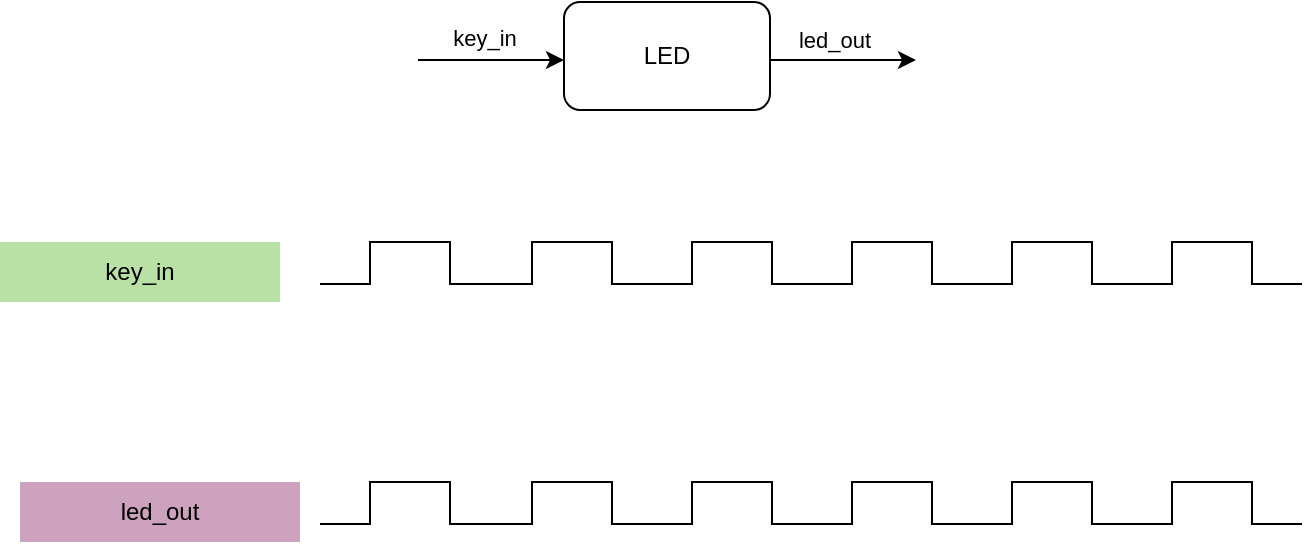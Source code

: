 <mxfile version="20.2.8" type="device"><diagram id="TFO4Mm6d9jC12M77CvP7" name="第 1 页"><mxGraphModel dx="1422" dy="845" grid="1" gridSize="10" guides="1" tooltips="1" connect="1" arrows="1" fold="1" page="1" pageScale="1" pageWidth="827" pageHeight="1169" math="0" shadow="0"><root><mxCell id="0"/><mxCell id="1" parent="0"/><mxCell id="VscuEB1p_1GF77ucKDWb-1" value="LED" style="rounded=1;whiteSpace=wrap;html=1;" vertex="1" parent="1"><mxGeometry x="362" y="240" width="103" height="54" as="geometry"/></mxCell><mxCell id="VscuEB1p_1GF77ucKDWb-2" value="" style="endArrow=classic;html=1;rounded=0;" edge="1" parent="1"><mxGeometry width="50" height="50" relative="1" as="geometry"><mxPoint x="289" y="269" as="sourcePoint"/><mxPoint x="362" y="269" as="targetPoint"/></mxGeometry></mxCell><mxCell id="VscuEB1p_1GF77ucKDWb-4" value="key_in" style="edgeLabel;html=1;align=center;verticalAlign=middle;resizable=0;points=[];" vertex="1" connectable="0" parent="VscuEB1p_1GF77ucKDWb-2"><mxGeometry x="0.186" relative="1" as="geometry"><mxPoint x="-11" y="-11" as="offset"/></mxGeometry></mxCell><mxCell id="VscuEB1p_1GF77ucKDWb-3" value="" style="endArrow=classic;html=1;rounded=0;" edge="1" parent="1"><mxGeometry width="50" height="50" relative="1" as="geometry"><mxPoint x="465.0" y="269" as="sourcePoint"/><mxPoint x="538.0" y="269" as="targetPoint"/></mxGeometry></mxCell><mxCell id="VscuEB1p_1GF77ucKDWb-5" value="led_out" style="edgeLabel;html=1;align=center;verticalAlign=middle;resizable=0;points=[];" vertex="1" connectable="0" parent="VscuEB1p_1GF77ucKDWb-3"><mxGeometry x="-0.441" y="3" relative="1" as="geometry"><mxPoint x="11" y="-7" as="offset"/></mxGeometry></mxCell><mxCell id="VscuEB1p_1GF77ucKDWb-7" value="" style="pointerEvents=1;verticalLabelPosition=bottom;shadow=0;dashed=0;align=center;html=1;verticalAlign=top;shape=mxgraph.electrical.waveforms.pulse_1;" vertex="1" parent="1"><mxGeometry x="240" y="360" width="90" height="21" as="geometry"/></mxCell><mxCell id="VscuEB1p_1GF77ucKDWb-8" value="" style="pointerEvents=1;verticalLabelPosition=bottom;shadow=0;dashed=0;align=center;html=1;verticalAlign=top;shape=mxgraph.electrical.waveforms.pulse_1;" vertex="1" parent="1"><mxGeometry x="321" y="360" width="90" height="21" as="geometry"/></mxCell><mxCell id="VscuEB1p_1GF77ucKDWb-9" value="" style="pointerEvents=1;verticalLabelPosition=bottom;shadow=0;dashed=0;align=center;html=1;verticalAlign=top;shape=mxgraph.electrical.waveforms.pulse_1;" vertex="1" parent="1"><mxGeometry x="401" y="360" width="90" height="21" as="geometry"/></mxCell><mxCell id="VscuEB1p_1GF77ucKDWb-10" value="" style="pointerEvents=1;verticalLabelPosition=bottom;shadow=0;dashed=0;align=center;html=1;verticalAlign=top;shape=mxgraph.electrical.waveforms.pulse_1;" vertex="1" parent="1"><mxGeometry x="481" y="360" width="90" height="21" as="geometry"/></mxCell><mxCell id="VscuEB1p_1GF77ucKDWb-11" value="" style="pointerEvents=1;verticalLabelPosition=bottom;shadow=0;dashed=0;align=center;html=1;verticalAlign=top;shape=mxgraph.electrical.waveforms.pulse_1;" vertex="1" parent="1"><mxGeometry x="561" y="360" width="90" height="21" as="geometry"/></mxCell><mxCell id="VscuEB1p_1GF77ucKDWb-12" value="" style="pointerEvents=1;verticalLabelPosition=bottom;shadow=0;dashed=0;align=center;html=1;verticalAlign=top;shape=mxgraph.electrical.waveforms.pulse_1;" vertex="1" parent="1"><mxGeometry x="641" y="360" width="90" height="21" as="geometry"/></mxCell><mxCell id="VscuEB1p_1GF77ucKDWb-13" value="key_in" style="text;html=1;align=center;verticalAlign=middle;whiteSpace=wrap;rounded=0;fillColor=#B9E0A5;" vertex="1" parent="1"><mxGeometry x="80" y="360" width="140" height="30" as="geometry"/></mxCell><mxCell id="VscuEB1p_1GF77ucKDWb-14" value="led_out" style="text;html=1;align=center;verticalAlign=middle;whiteSpace=wrap;rounded=0;fillColor=#CDA2BE;" vertex="1" parent="1"><mxGeometry x="90" y="480" width="140" height="30" as="geometry"/></mxCell><mxCell id="VscuEB1p_1GF77ucKDWb-15" value="" style="pointerEvents=1;verticalLabelPosition=bottom;shadow=0;dashed=0;align=center;html=1;verticalAlign=top;shape=mxgraph.electrical.waveforms.pulse_1;" vertex="1" parent="1"><mxGeometry x="240" y="480" width="90" height="21" as="geometry"/></mxCell><mxCell id="VscuEB1p_1GF77ucKDWb-16" value="" style="pointerEvents=1;verticalLabelPosition=bottom;shadow=0;dashed=0;align=center;html=1;verticalAlign=top;shape=mxgraph.electrical.waveforms.pulse_1;" vertex="1" parent="1"><mxGeometry x="321" y="480" width="90" height="21" as="geometry"/></mxCell><mxCell id="VscuEB1p_1GF77ucKDWb-17" value="" style="pointerEvents=1;verticalLabelPosition=bottom;shadow=0;dashed=0;align=center;html=1;verticalAlign=top;shape=mxgraph.electrical.waveforms.pulse_1;" vertex="1" parent="1"><mxGeometry x="401" y="480" width="90" height="21" as="geometry"/></mxCell><mxCell id="VscuEB1p_1GF77ucKDWb-18" value="" style="pointerEvents=1;verticalLabelPosition=bottom;shadow=0;dashed=0;align=center;html=1;verticalAlign=top;shape=mxgraph.electrical.waveforms.pulse_1;" vertex="1" parent="1"><mxGeometry x="481" y="480" width="90" height="21" as="geometry"/></mxCell><mxCell id="VscuEB1p_1GF77ucKDWb-19" value="" style="pointerEvents=1;verticalLabelPosition=bottom;shadow=0;dashed=0;align=center;html=1;verticalAlign=top;shape=mxgraph.electrical.waveforms.pulse_1;" vertex="1" parent="1"><mxGeometry x="561" y="480" width="90" height="21" as="geometry"/></mxCell><mxCell id="VscuEB1p_1GF77ucKDWb-20" value="" style="pointerEvents=1;verticalLabelPosition=bottom;shadow=0;dashed=0;align=center;html=1;verticalAlign=top;shape=mxgraph.electrical.waveforms.pulse_1;" vertex="1" parent="1"><mxGeometry x="641" y="480" width="90" height="21" as="geometry"/></mxCell></root></mxGraphModel></diagram></mxfile>